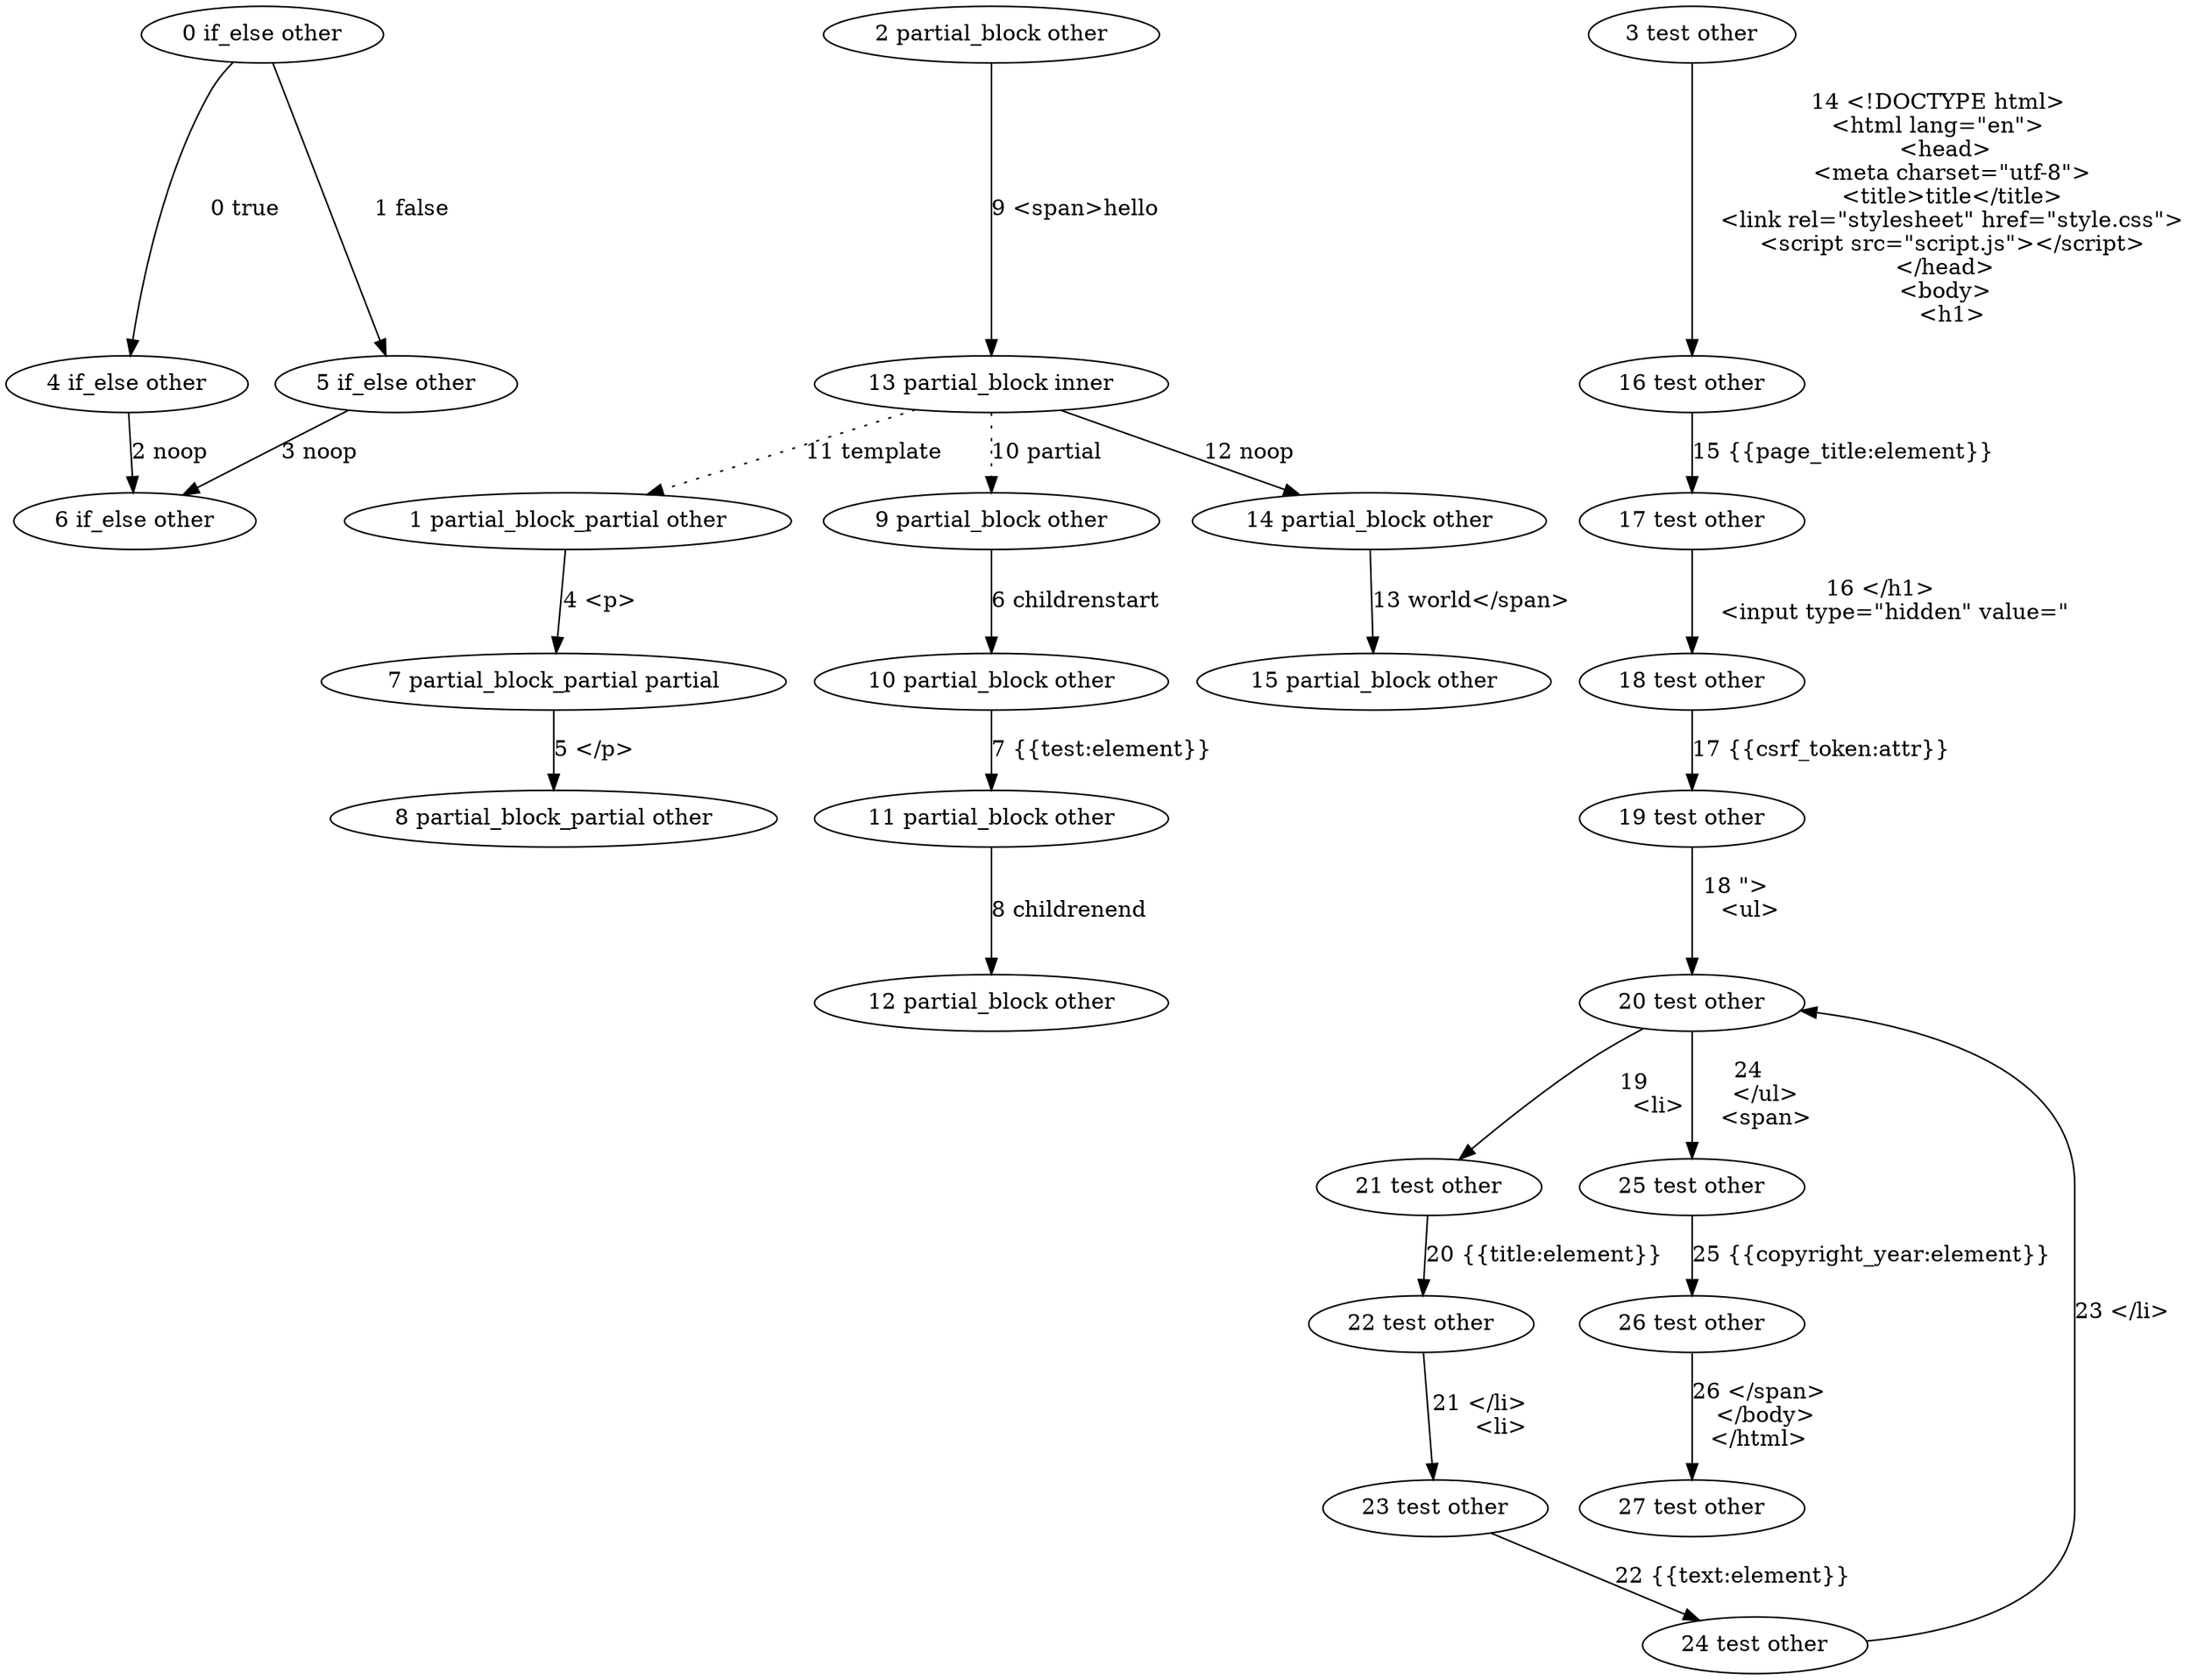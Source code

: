 digraph {
    0 [ label = "0 if_else other"]
    1 [ label = "1 partial_block_partial other"]
    2 [ label = "2 partial_block other"]
    3 [ label = "3 test other"]
    4 [ label = "4 if_else other"]
    5 [ label = "5 if_else other"]
    6 [ label = "6 if_else other"]
    7 [ label = "7 partial_block_partial partial"]
    8 [ label = "8 partial_block_partial other"]
    9 [ label = "9 partial_block other"]
    10 [ label = "10 partial_block other"]
    11 [ label = "11 partial_block other"]
    12 [ label = "12 partial_block other"]
    13 [ label = "13 partial_block inner"]
    14 [ label = "14 partial_block other"]
    15 [ label = "15 partial_block other"]
    16 [ label = "16 test other"]
    17 [ label = "17 test other"]
    18 [ label = "18 test other"]
    19 [ label = "19 test other"]
    20 [ label = "20 test other"]
    21 [ label = "21 test other"]
    22 [ label = "22 test other"]
    23 [ label = "23 test other"]
    24 [ label = "24 test other"]
    25 [ label = "25 test other"]
    26 [ label = "26 test other"]
    27 [ label = "27 test other"]
    0 -> 4 [ label = "0 true"]
    0 -> 5 [ label = "1 false"]
    4 -> 6 [ label = "2 noop"]
    5 -> 6 [ label = "3 noop"]
    1 -> 7 [ label = "4 <p>"]
    7 -> 8 [ label = "5 </p>"]
    9 -> 10 [ label = "6 childrenstart"]
    10 -> 11 [ label = "7 {{test:element}}"]
    11 -> 12 [ label = "8 childrenend"]
    2 -> 13 [ label = "9 <span>hello"]
    13 -> 9 [ label = "10 partial" style = dotted]
    13 -> 1 [ label = "11 template" style = dotted]
    13 -> 14 [ label = "12 noop"]
    14 -> 15 [ label = "13 world</span>"]
    3 -> 16 [ label = "14 <!DOCTYPE html>
<html lang=\"en\">
  <head>
    <meta charset=\"utf-8\">
    <title>title</title>
    <link rel=\"stylesheet\" href=\"style.css\">
    <script src=\"script.js\"></script>
  </head>
  <body>
    <h1>"]
    16 -> 17 [ label = "15 {{page_title:element}}"]
    17 -> 18 [ label = "16 </h1>
    <input type=\"hidden\" value=\""]
    18 -> 19 [ label = "17 {{csrf_token:attr}}"]
    19 -> 20 [ label = "18 \">
    <ul>
    "]
    20 -> 21 [ label = "19 
      <li>"]
    21 -> 22 [ label = "20 {{title:element}}"]
    22 -> 23 [ label = "21 </li>
      <li>"]
    23 -> 24 [ label = "22 {{text:element}}"]
    24 -> 20 [ label = "23 </li>
    "]
    20 -> 25 [ label = "24 
    </ul>
    <span>"]
    25 -> 26 [ label = "25 {{copyright_year:element}}"]
    26 -> 27 [ label = "26 </span>
  </body>
</html>"]
}
